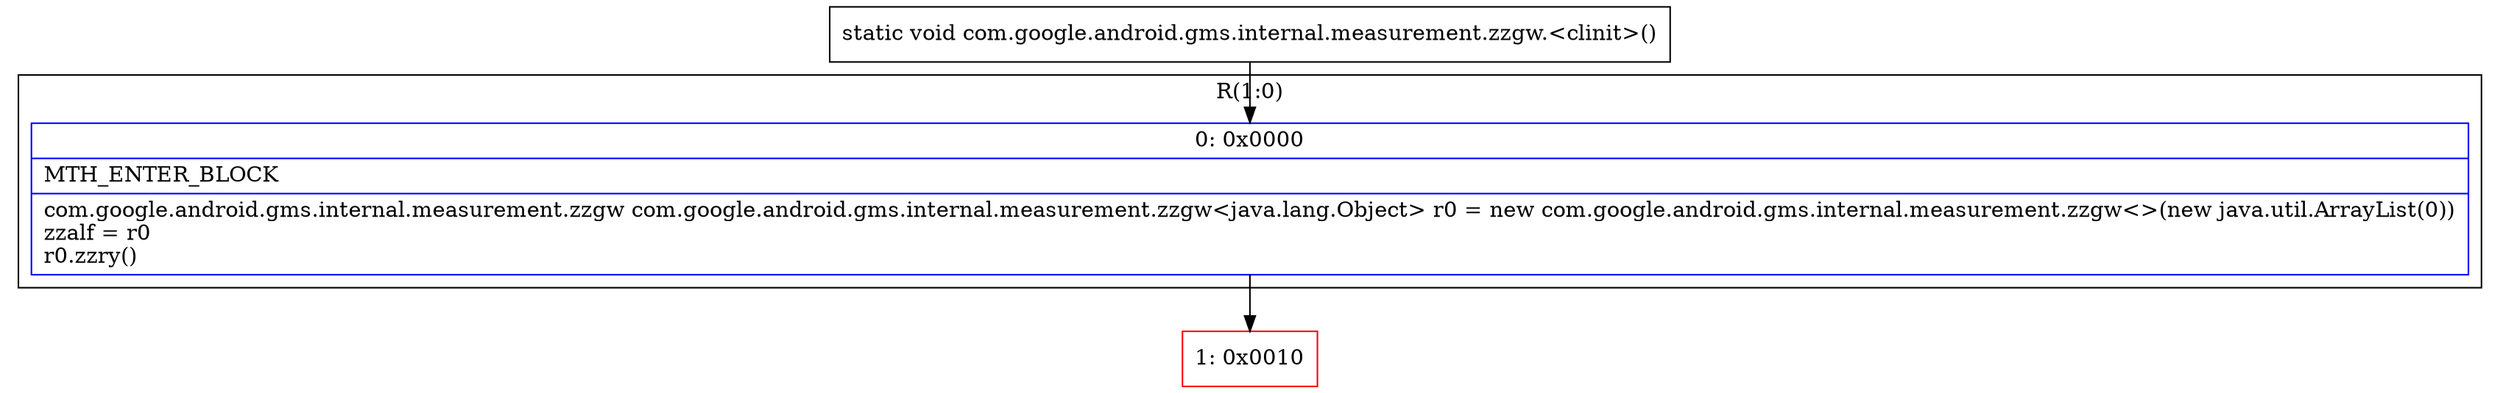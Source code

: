 digraph "CFG forcom.google.android.gms.internal.measurement.zzgw.\<clinit\>()V" {
subgraph cluster_Region_1334473266 {
label = "R(1:0)";
node [shape=record,color=blue];
Node_0 [shape=record,label="{0\:\ 0x0000|MTH_ENTER_BLOCK\l|com.google.android.gms.internal.measurement.zzgw com.google.android.gms.internal.measurement.zzgw\<java.lang.Object\> r0 = new com.google.android.gms.internal.measurement.zzgw\<\>(new java.util.ArrayList(0))\lzzalf = r0\lr0.zzry()\l}"];
}
Node_1 [shape=record,color=red,label="{1\:\ 0x0010}"];
MethodNode[shape=record,label="{static void com.google.android.gms.internal.measurement.zzgw.\<clinit\>() }"];
MethodNode -> Node_0;
Node_0 -> Node_1;
}

